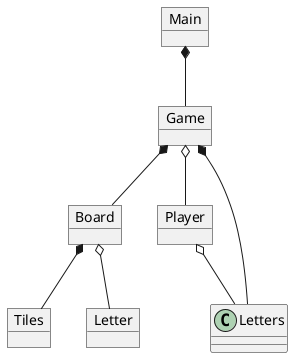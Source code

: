 @startuml domaindiagram
object Main
object Game
object Tiles
object Board
object Player
object Letter

Main *-- Game
Game o-- Player
Game *-- Board 
Game *-- Letters
Player o-- Letters
Board *-- Tiles
Board o-- Letter

@enduml